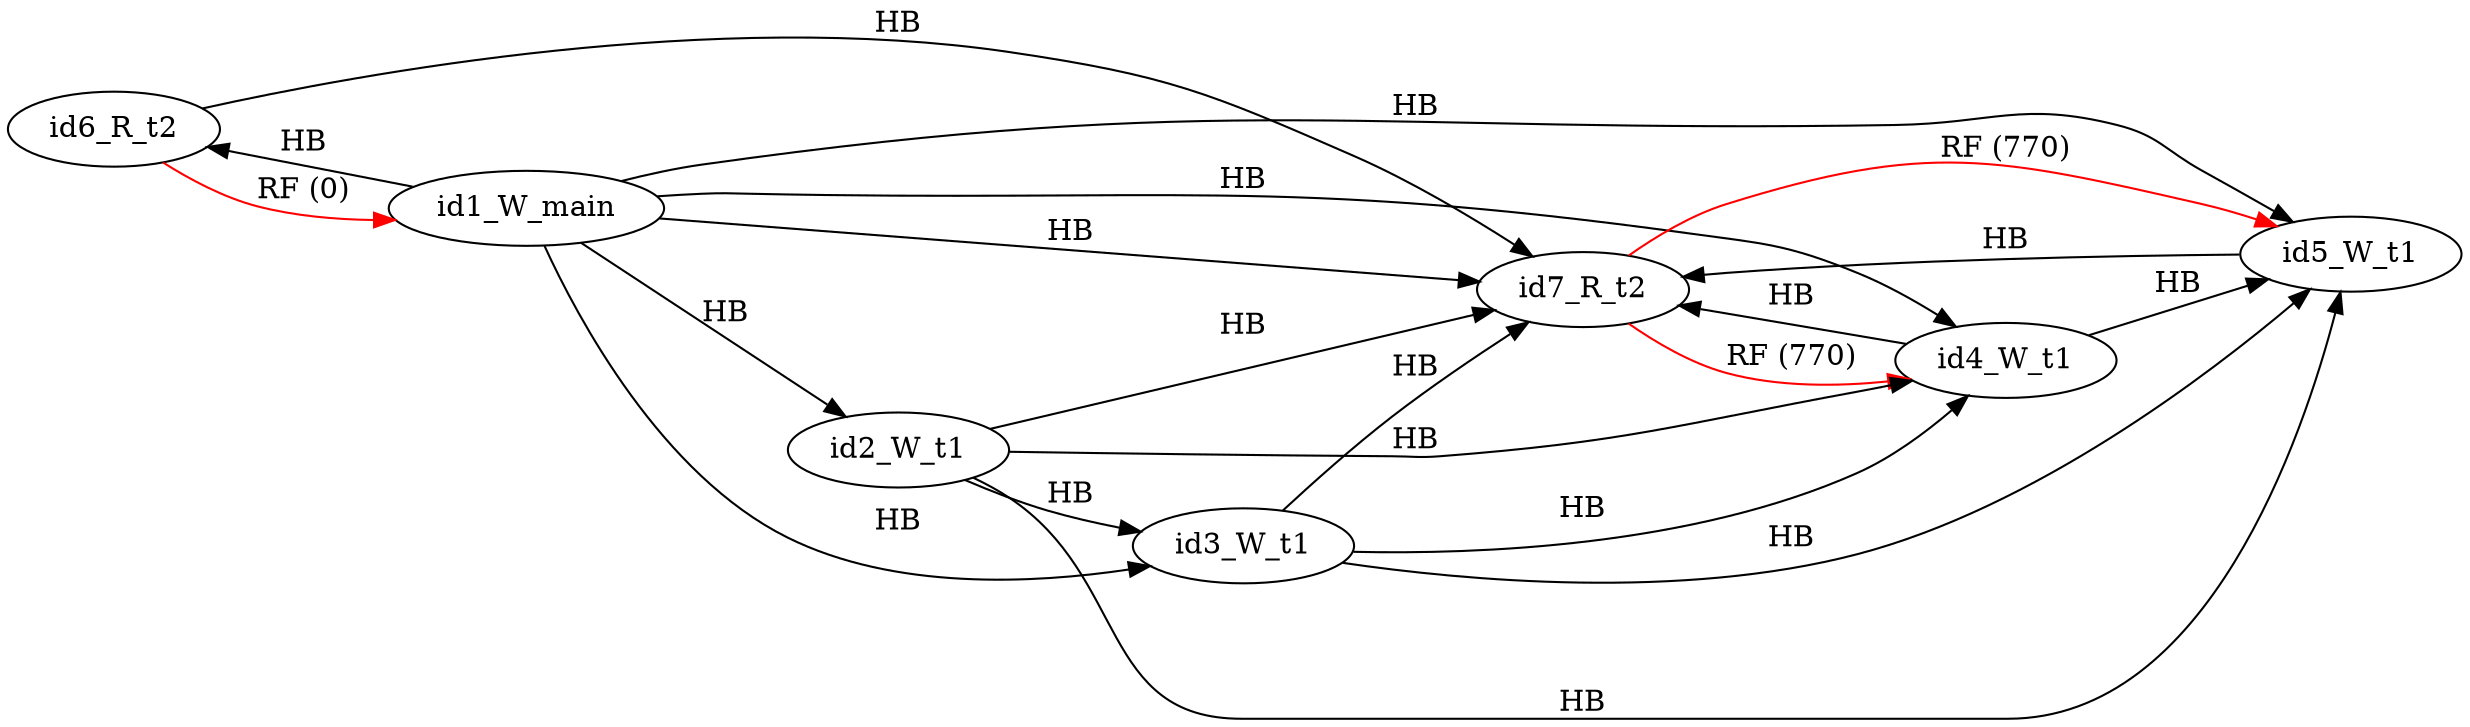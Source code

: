 digraph memory_model {
rankdir=LR;
splines=true; esep=0.5;
id6_R_t2 -> id1_W_main [label = "RF (0)", color="red"];
id7_R_t2 -> id4_W_t1 [label = "RF (770)", color="red"];
id7_R_t2 -> id5_W_t1 [label = "RF (770)", color="red"];
id2_W_t1 -> id3_W_t1 [label = "HB", color="black"];
id2_W_t1 -> id4_W_t1 [label = "HB", color="black"];
id2_W_t1 -> id5_W_t1 [label = "HB", color="black"];
id3_W_t1 -> id4_W_t1 [label = "HB", color="black"];
id3_W_t1 -> id5_W_t1 [label = "HB", color="black"];
id4_W_t1 -> id5_W_t1 [label = "HB", color="black"];
id6_R_t2 -> id7_R_t2 [label = "HB", color="black"];
id1_W_main -> id2_W_t1 [label = "HB", color="black"];
id1_W_main -> id3_W_t1 [label = "HB", color="black"];
id1_W_main -> id4_W_t1 [label = "HB", color="black"];
id1_W_main -> id5_W_t1 [label = "HB", color="black"];
id1_W_main -> id6_R_t2 [label = "HB", color="black"];
id1_W_main -> id7_R_t2 [label = "HB", color="black"];
id2_W_t1 -> id7_R_t2 [label = "HB", color="black"];
id3_W_t1 -> id7_R_t2 [label = "HB", color="black"];
id4_W_t1 -> id7_R_t2 [label = "HB", color="black"];
id5_W_t1 -> id7_R_t2 [label = "HB", color="black"];
id1_W_main [pos="2.5,8!"]
id2_W_t1 [pos="0,6!"]
id3_W_t1 [pos="0,4!"]
id4_W_t1 [pos="0,2!"]
id5_W_t1 [pos="0,0!"]
id6_R_t2 [pos="5,6!"]
id7_R_t2 [pos="5,4!"]
}